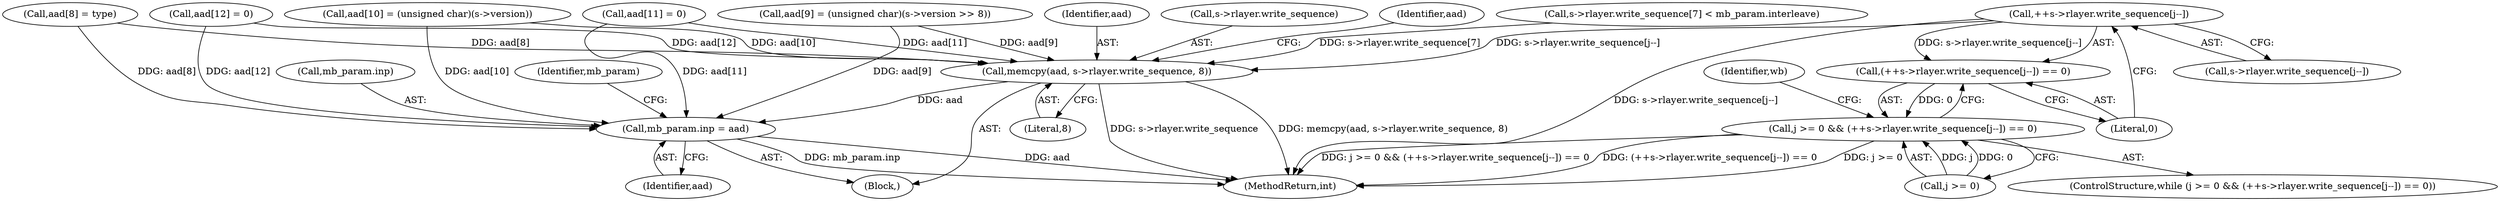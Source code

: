 digraph "0_openssl_4ad93618d26a3ea23d36ad5498ff4f59eff3a4d2_0@API" {
"1000603" [label="(Call,++s->rlayer.write_sequence[j--])"];
"1000449" [label="(Call,memcpy(aad, s->rlayer.write_sequence, 8))"];
"1000497" [label="(Call,mb_param.inp = aad)"];
"1000602" [label="(Call,(++s->rlayer.write_sequence[j--]) == 0)"];
"1000598" [label="(Call,j >= 0 && (++s->rlayer.write_sequence[j--]) == 0)"];
"1000388" [label="(Block,)"];
"1000598" [label="(Call,j >= 0 && (++s->rlayer.write_sequence[j--]) == 0)"];
"1000599" [label="(Call,j >= 0)"];
"1000597" [label="(ControlStructure,while (j >= 0 && (++s->rlayer.write_sequence[j--]) == 0))"];
"1000581" [label="(Call,s->rlayer.write_sequence[7] < mb_param.interleave)"];
"1000980" [label="(MethodReturn,int)"];
"1000604" [label="(Call,s->rlayer.write_sequence[j--])"];
"1000457" [label="(Call,aad[8] = type)"];
"1000615" [label="(Identifier,wb)"];
"1000501" [label="(Identifier,aad)"];
"1000498" [label="(Call,mb_param.inp)"];
"1000487" [label="(Call,aad[12] = 0)"];
"1000473" [label="(Call,aad[10] = (unsigned char)(s->version))"];
"1000497" [label="(Call,mb_param.inp = aad)"];
"1000482" [label="(Call,aad[11] = 0)"];
"1000456" [label="(Literal,8)"];
"1000450" [label="(Identifier,aad)"];
"1000504" [label="(Identifier,mb_param)"];
"1000612" [label="(Literal,0)"];
"1000462" [label="(Call,aad[9] = (unsigned char)(s->version >> 8))"];
"1000602" [label="(Call,(++s->rlayer.write_sequence[j--]) == 0)"];
"1000451" [label="(Call,s->rlayer.write_sequence)"];
"1000449" [label="(Call,memcpy(aad, s->rlayer.write_sequence, 8))"];
"1000459" [label="(Identifier,aad)"];
"1000603" [label="(Call,++s->rlayer.write_sequence[j--])"];
"1000603" -> "1000602"  [label="AST: "];
"1000603" -> "1000604"  [label="CFG: "];
"1000604" -> "1000603"  [label="AST: "];
"1000612" -> "1000603"  [label="CFG: "];
"1000603" -> "1000980"  [label="DDG: s->rlayer.write_sequence[j--]"];
"1000603" -> "1000449"  [label="DDG: s->rlayer.write_sequence[j--]"];
"1000603" -> "1000602"  [label="DDG: s->rlayer.write_sequence[j--]"];
"1000449" -> "1000388"  [label="AST: "];
"1000449" -> "1000456"  [label="CFG: "];
"1000450" -> "1000449"  [label="AST: "];
"1000451" -> "1000449"  [label="AST: "];
"1000456" -> "1000449"  [label="AST: "];
"1000459" -> "1000449"  [label="CFG: "];
"1000449" -> "1000980"  [label="DDG: memcpy(aad, s->rlayer.write_sequence, 8)"];
"1000449" -> "1000980"  [label="DDG: s->rlayer.write_sequence"];
"1000487" -> "1000449"  [label="DDG: aad[12]"];
"1000482" -> "1000449"  [label="DDG: aad[11]"];
"1000462" -> "1000449"  [label="DDG: aad[9]"];
"1000473" -> "1000449"  [label="DDG: aad[10]"];
"1000457" -> "1000449"  [label="DDG: aad[8]"];
"1000581" -> "1000449"  [label="DDG: s->rlayer.write_sequence[7]"];
"1000449" -> "1000497"  [label="DDG: aad"];
"1000497" -> "1000388"  [label="AST: "];
"1000497" -> "1000501"  [label="CFG: "];
"1000498" -> "1000497"  [label="AST: "];
"1000501" -> "1000497"  [label="AST: "];
"1000504" -> "1000497"  [label="CFG: "];
"1000497" -> "1000980"  [label="DDG: mb_param.inp"];
"1000497" -> "1000980"  [label="DDG: aad"];
"1000487" -> "1000497"  [label="DDG: aad[12]"];
"1000482" -> "1000497"  [label="DDG: aad[11]"];
"1000462" -> "1000497"  [label="DDG: aad[9]"];
"1000457" -> "1000497"  [label="DDG: aad[8]"];
"1000473" -> "1000497"  [label="DDG: aad[10]"];
"1000602" -> "1000598"  [label="AST: "];
"1000602" -> "1000612"  [label="CFG: "];
"1000612" -> "1000602"  [label="AST: "];
"1000598" -> "1000602"  [label="CFG: "];
"1000602" -> "1000598"  [label="DDG: 0"];
"1000598" -> "1000597"  [label="AST: "];
"1000598" -> "1000599"  [label="CFG: "];
"1000599" -> "1000598"  [label="AST: "];
"1000615" -> "1000598"  [label="CFG: "];
"1000598" -> "1000980"  [label="DDG: j >= 0"];
"1000598" -> "1000980"  [label="DDG: j >= 0 && (++s->rlayer.write_sequence[j--]) == 0"];
"1000598" -> "1000980"  [label="DDG: (++s->rlayer.write_sequence[j--]) == 0"];
"1000599" -> "1000598"  [label="DDG: j"];
"1000599" -> "1000598"  [label="DDG: 0"];
}
